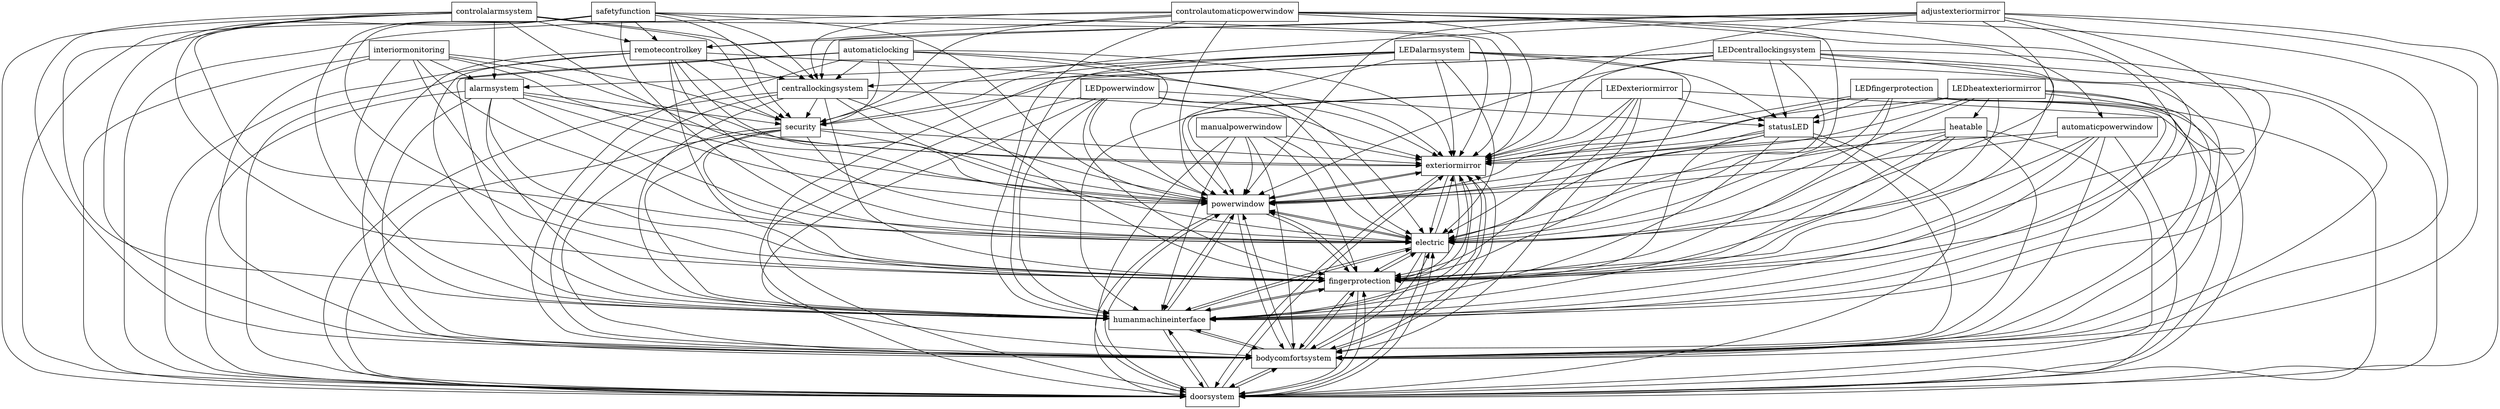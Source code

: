 digraph{
graph [rankdir=TB];
node [shape=box];
edge [arrowhead=normal];
0[label="exteriormirror",]
1[label="powerwindow",]
2[label="doorsystem",]
3[label="bodycomfortsystem",]
4[label="controlautomaticpowerwindow",]
5[label="LEDalarmsystem",]
6[label="security",]
7[label="safetyfunction",]
8[label="LEDheatexteriormirror",]
9[label="interiormonitoring",]
10[label="heatable",]
11[label="remotecontrolkey",]
12[label="controlalarmsystem",]
13[label="humanmachineinterface",]
14[label="LEDcentrallockingsystem",]
15[label="LEDfingerprotection",]
16[label="fingerprotection",]
17[label="electric",]
18[label="adjustexteriormirror",]
19[label="automaticlocking",]
20[label="alarmsystem",]
21[label="LEDpowerwindow",]
22[label="manualpowerwindow",]
23[label="centrallockingsystem",]
24[label="statusLED",]
25[label="LEDexteriormirror",]
26[label="automaticpowerwindow",]
0->1[label="",]
0->2[label="",]
0->3[label="",]
0->13[label="",]
0->16[label="",]
0->17[label="",]
1->0[label="",]
1->2[label="",]
1->3[label="",]
1->13[label="",]
1->16[label="",]
1->17[label="",]
2->0[label="",]
2->1[label="",]
2->3[label="",]
2->13[label="",]
2->16[label="",]
2->17[label="",]
3->0[label="",]
3->1[label="",]
3->2[label="",]
3->13[label="",]
3->16[label="",]
3->17[label="",]
4->0[label="",]
4->1[label="",]
4->2[label="",]
4->3[label="",]
4->6[label="",]
4->11[label="",]
4->13[label="",]
4->16[label="",]
4->17[label="",]
4->23[label="",]
4->26[label="",]
5->0[label="",]
5->1[label="",]
5->2[label="",]
5->3[label="",]
5->6[label="",]
5->13[label="",]
5->16[label="",]
5->17[label="",]
5->20[label="",]
5->24[label="",]
6->0[label="",]
6->1[label="",]
6->2[label="",]
6->3[label="",]
6->13[label="",]
6->16[label="",]
6->17[label="",]
7->0[label="",]
7->1[label="",]
7->2[label="",]
7->3[label="",]
7->6[label="",]
7->11[label="",]
7->13[label="",]
7->16[label="",]
7->17[label="",]
7->23[label="",]
8->0[label="",]
8->1[label="",]
8->2[label="",]
8->3[label="",]
8->10[label="",]
8->13[label="",]
8->16[label="",]
8->17[label="",]
8->24[label="",]
9->0[label="",]
9->1[label="",]
9->2[label="",]
9->3[label="",]
9->6[label="",]
9->13[label="",]
9->16[label="",]
9->17[label="",]
9->20[label="",]
10->0[label="",]
10->1[label="",]
10->2[label="",]
10->3[label="",]
10->13[label="",]
10->16[label="",]
10->17[label="",]
11->0[label="",]
11->1[label="",]
11->2[label="",]
11->3[label="",]
11->6[label="",]
11->13[label="",]
11->16[label="",]
11->17[label="",]
11->23[label="",]
12->0[label="",]
12->1[label="",]
12->2[label="",]
12->3[label="",]
12->6[label="",]
12->11[label="",]
12->13[label="",]
12->16[label="",]
12->17[label="",]
12->20[label="",]
12->23[label="",]
13->0[label="",]
13->1[label="",]
13->2[label="",]
13->3[label="",]
13->16[label="",]
13->17[label="",]
14->0[label="",]
14->1[label="",]
14->2[label="",]
14->3[label="",]
14->6[label="",]
14->13[label="",]
14->16[label="",]
14->17[label="",]
14->23[label="",]
14->24[label="",]
15->0[label="",]
15->1[label="",]
15->2[label="",]
15->3[label="",]
15->13[label="",]
15->16[label="",]
15->17[label="",]
15->24[label="",]
16->0[label="",]
16->1[label="",]
16->2[label="",]
16->3[label="",]
16->13[label="",]
16->17[label="",]
17->0[label="",]
17->1[label="",]
17->2[label="",]
17->3[label="",]
17->13[label="",]
17->16[label="",]
18->0[label="",]
18->1[label="",]
18->2[label="",]
18->3[label="",]
18->6[label="",]
18->11[label="",]
18->13[label="",]
18->16[label="",]
18->17[label="",]
18->23[label="",]
19->0[label="",]
19->1[label="",]
19->2[label="",]
19->3[label="",]
19->6[label="",]
19->13[label="",]
19->16[label="",]
19->17[label="",]
19->23[label="",]
20->0[label="",]
20->1[label="",]
20->2[label="",]
20->3[label="",]
20->6[label="",]
20->13[label="",]
20->16[label="",]
20->17[label="",]
21->0[label="",]
21->1[label="",]
21->2[label="",]
21->3[label="",]
21->13[label="",]
21->16[label="",]
21->17[label="",]
21->24[label="",]
22->0[label="",]
22->1[label="",]
22->2[label="",]
22->3[label="",]
22->13[label="",]
22->16[label="",]
22->17[label="",]
23->0[label="",]
23->1[label="",]
23->2[label="",]
23->3[label="",]
23->6[label="",]
23->13[label="",]
23->16[label="",]
23->17[label="",]
24->0[label="",]
24->1[label="",]
24->2[label="",]
24->3[label="",]
24->13[label="",]
24->16[label="",]
24->17[label="",]
25->0[label="",]
25->1[label="",]
25->2[label="",]
25->3[label="",]
25->13[label="",]
25->16[label="",]
25->17[label="",]
25->24[label="",]
26->0[label="",]
26->1[label="",]
26->2[label="",]
26->3[label="",]
26->13[label="",]
26->16[label="",]
26->17[label="",]
}
